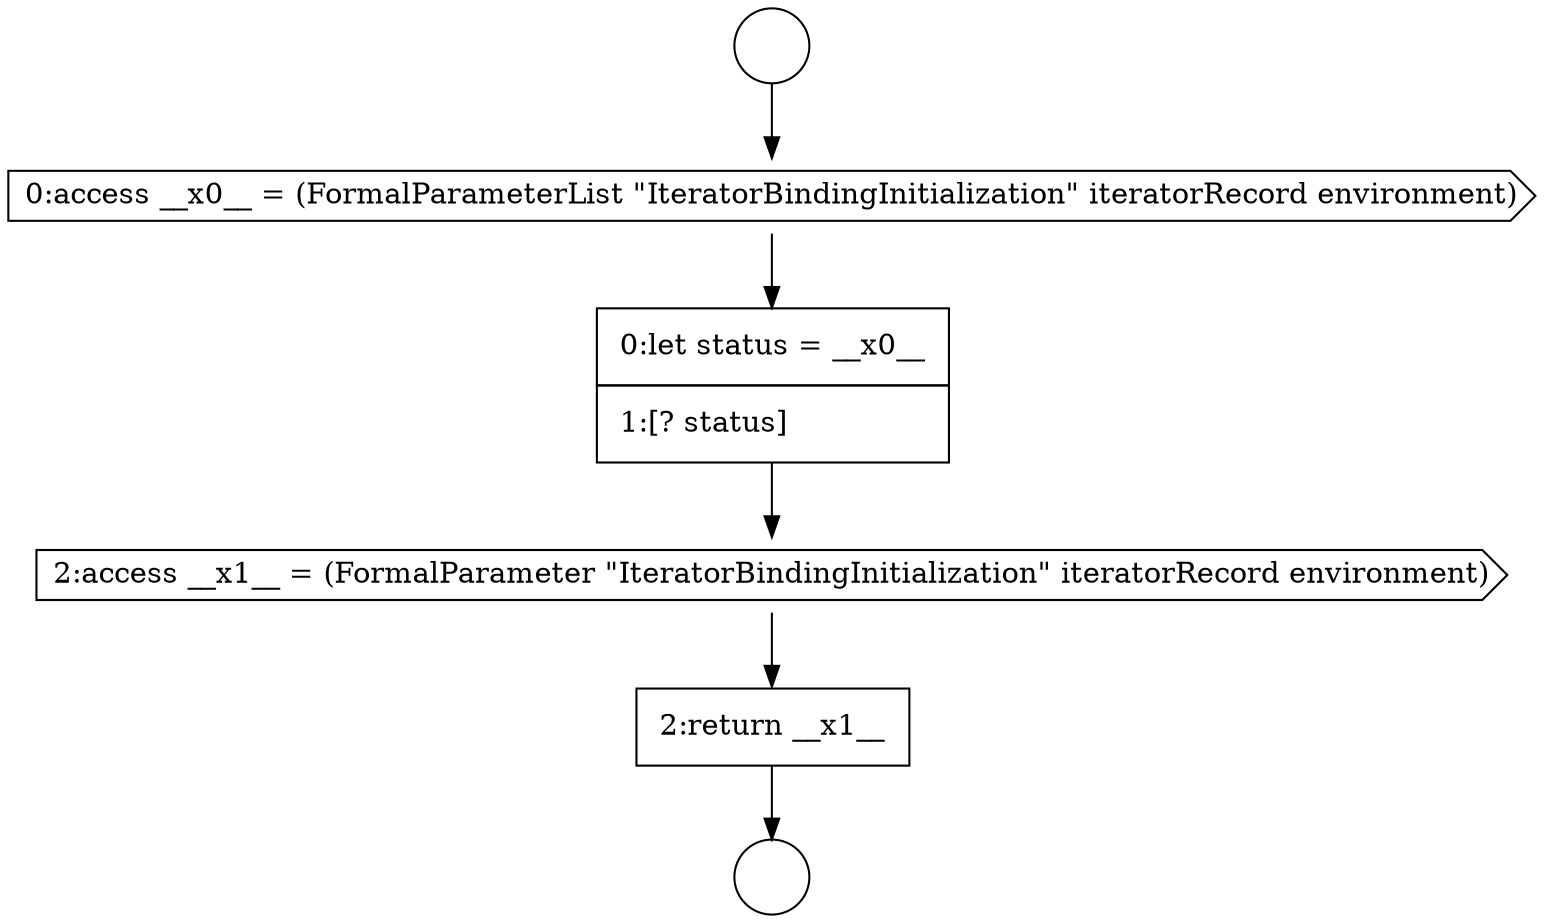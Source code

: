 digraph {
  node7839 [shape=cds, label=<<font color="black">0:access __x0__ = (FormalParameterList &quot;IteratorBindingInitialization&quot; iteratorRecord environment)</font>> color="black" fillcolor="white" style=filled]
  node7842 [shape=none, margin=0, label=<<font color="black">
    <table border="0" cellborder="1" cellspacing="0" cellpadding="10">
      <tr><td align="left">2:return __x1__</td></tr>
    </table>
  </font>> color="black" fillcolor="white" style=filled]
  node7838 [shape=circle label=" " color="black" fillcolor="white" style=filled]
  node7841 [shape=cds, label=<<font color="black">2:access __x1__ = (FormalParameter &quot;IteratorBindingInitialization&quot; iteratorRecord environment)</font>> color="black" fillcolor="white" style=filled]
  node7837 [shape=circle label=" " color="black" fillcolor="white" style=filled]
  node7840 [shape=none, margin=0, label=<<font color="black">
    <table border="0" cellborder="1" cellspacing="0" cellpadding="10">
      <tr><td align="left">0:let status = __x0__</td></tr>
      <tr><td align="left">1:[? status]</td></tr>
    </table>
  </font>> color="black" fillcolor="white" style=filled]
  node7841 -> node7842 [ color="black"]
  node7842 -> node7838 [ color="black"]
  node7837 -> node7839 [ color="black"]
  node7840 -> node7841 [ color="black"]
  node7839 -> node7840 [ color="black"]
}
